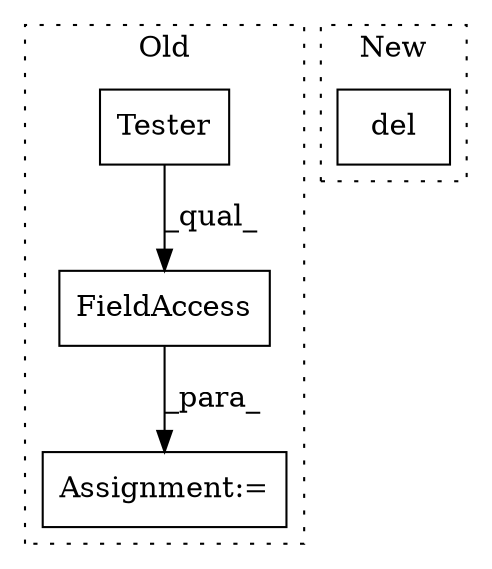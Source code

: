 digraph G {
subgraph cluster0 {
1 [label="Tester" a="32" s="1965" l="8" shape="box"];
3 [label="Assignment:=" a="7" s="1964" l="1" shape="box"];
4 [label="FieldAccess" a="22" s="1965" l="13" shape="box"];
label = "Old";
style="dotted";
}
subgraph cluster1 {
2 [label="del" a="32" s="2038,2054" l="4,1" shape="box"];
label = "New";
style="dotted";
}
1 -> 4 [label="_qual_"];
4 -> 3 [label="_para_"];
}